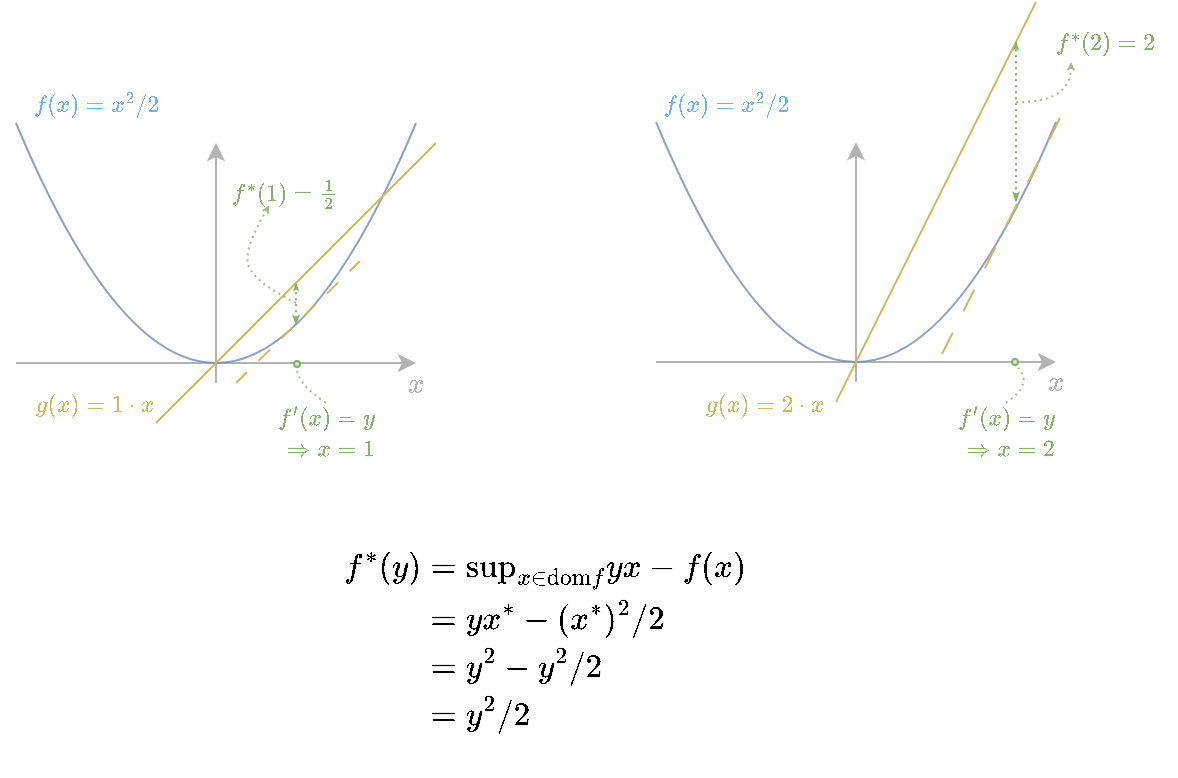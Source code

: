<mxfile>
    <diagram id="stcWzli57c0XViP1N1hx" name="Page-1">
        <mxGraphModel dx="321" dy="495" grid="1" gridSize="10" guides="1" tooltips="1" connect="1" arrows="1" fold="1" page="1" pageScale="1" pageWidth="850" pageHeight="1100" math="1" shadow="0">
            <root>
                <mxCell id="0"/>
                <mxCell id="1" parent="0"/>
                <mxCell id="2" value="&lt;font color=&quot;#66b2ff&quot;&gt;\(f(x)=x^2 /2\)&lt;/font&gt;" style="text;html=1;strokeColor=none;fillColor=none;align=center;verticalAlign=middle;whiteSpace=wrap;rounded=0;fontSize=10;" vertex="1" parent="1">
                    <mxGeometry x="25" y="60.5" width="70" height="20" as="geometry"/>
                </mxCell>
                <mxCell id="3" value="" style="endArrow=none;html=1;endSize=11;startSize=6;startArrow=classic;startFill=1;strokeColor=#B3B3B3;" edge="1" parent="1">
                    <mxGeometry width="50" height="50" relative="1" as="geometry">
                        <mxPoint x="220" y="200.5" as="sourcePoint"/>
                        <mxPoint x="20" y="200.5" as="targetPoint"/>
                    </mxGeometry>
                </mxCell>
                <mxCell id="4" value="&lt;font color=&quot;#b3b3b3&quot;&gt;\(x&lt;br&gt;\)&lt;/font&gt;" style="text;html=1;align=center;verticalAlign=middle;resizable=0;points=[];autosize=1;strokeColor=none;fillColor=none;" vertex="1" parent="1">
                    <mxGeometry x="200" y="190.5" width="40" height="40" as="geometry"/>
                </mxCell>
                <mxCell id="5" value="" style="endArrow=none;html=1;endSize=11;startSize=6;startArrow=classic;startFill=1;strokeColor=#B3B3B3;" edge="1" parent="1">
                    <mxGeometry width="50" height="50" relative="1" as="geometry">
                        <mxPoint x="120" y="90.5" as="sourcePoint"/>
                        <mxPoint x="120" y="210.5" as="targetPoint"/>
                    </mxGeometry>
                </mxCell>
                <mxCell id="6" value="" style="endArrow=none;html=1;startSize=6;endSize=11;curved=1;strokeColor=#6c8ebf;fillColor=#dae8fc;opacity=80;" edge="1" parent="1">
                    <mxGeometry width="50" height="50" relative="1" as="geometry">
                        <mxPoint x="20" y="80.5" as="sourcePoint"/>
                        <mxPoint x="220" y="80.5" as="targetPoint"/>
                        <Array as="points">
                            <mxPoint x="120" y="320.5"/>
                        </Array>
                    </mxGeometry>
                </mxCell>
                <mxCell id="9" value="" style="endArrow=none;html=1;fontSize=6;startSize=6;endSize=11;curved=1;strokeColor=#d6b656;fillColor=#fff2cc;" edge="1" parent="1">
                    <mxGeometry width="50" height="50" relative="1" as="geometry">
                        <mxPoint x="90" y="230.5" as="sourcePoint"/>
                        <mxPoint x="230" y="90.5" as="targetPoint"/>
                    </mxGeometry>
                </mxCell>
                <mxCell id="10" value="&lt;font color=&quot;#d6b656&quot;&gt;\(g(x)=1\cdot x\)&lt;/font&gt;" style="text;html=1;strokeColor=none;fillColor=none;align=center;verticalAlign=middle;whiteSpace=wrap;rounded=0;fontSize=10;" vertex="1" parent="1">
                    <mxGeometry x="30" y="210.5" width="60" height="20" as="geometry"/>
                </mxCell>
                <mxCell id="11" value="" style="endArrow=none;html=1;fontSize=6;startSize=6;endSize=11;curved=1;fillColor=#fff2cc;strokeColor=#d6b656;dashed=1;dashPattern=8 8;" edge="1" parent="1">
                    <mxGeometry width="50" height="50" relative="1" as="geometry">
                        <mxPoint x="130" y="210.5" as="sourcePoint"/>
                        <mxPoint x="192" y="149.5" as="targetPoint"/>
                    </mxGeometry>
                </mxCell>
                <mxCell id="12" value="" style="endArrow=classicThin;html=1;fontSize=6;startSize=2;endSize=1;fillColor=#d5e8d4;strokeColor=#82b366;rounded=0;startArrow=classicThin;startFill=1;endFill=1;dashed=1;dashPattern=1 2;" edge="1" parent="1">
                    <mxGeometry width="50" height="50" relative="1" as="geometry">
                        <mxPoint x="160" y="181.5" as="sourcePoint"/>
                        <mxPoint x="160" y="160.5" as="targetPoint"/>
                    </mxGeometry>
                </mxCell>
                <mxCell id="13" value="&lt;font color=&quot;#82b366&quot;&gt;\(f^*(1)=\frac{1}{2}\)&lt;/font&gt;" style="text;html=1;strokeColor=none;fillColor=none;align=center;verticalAlign=middle;whiteSpace=wrap;rounded=0;fontSize=10;" vertex="1" parent="1">
                    <mxGeometry x="140" y="110.5" width="30" height="10" as="geometry"/>
                </mxCell>
                <mxCell id="14" value="" style="endArrow=open;html=1;strokeColor=#82b366;fontSize=10;fontColor=#82B366;startSize=6;endSize=2;opacity=80;entryX=0.224;entryY=1.117;entryDx=0;entryDy=0;curved=1;endFill=0;fillColor=#d5e8d4;dashed=1;dashPattern=1 2;entryPerimeter=0;" edge="1" parent="1" target="13">
                    <mxGeometry width="50" height="50" relative="1" as="geometry">
                        <mxPoint x="160" y="170.5" as="sourcePoint"/>
                        <mxPoint x="140.5" y="124.5" as="targetPoint"/>
                        <Array as="points">
                            <mxPoint x="140" y="160.5"/>
                            <mxPoint x="133" y="144.5"/>
                        </Array>
                    </mxGeometry>
                </mxCell>
                <mxCell id="15" value="\(\begin{align}f'(x)=y \\ \Rightarrow x=1\end{align}\)" style="text;html=1;strokeColor=none;fillColor=none;align=center;verticalAlign=middle;whiteSpace=wrap;rounded=0;fontSize=10;fontColor=#82B366;" vertex="1" parent="1">
                    <mxGeometry x="150" y="220.5" width="50" height="30" as="geometry"/>
                </mxCell>
                <mxCell id="16" value="" style="ellipse;whiteSpace=wrap;html=1;aspect=fixed;fontSize=10;fillColor=#d5e8d4;strokeColor=#82b366;" vertex="1" parent="1">
                    <mxGeometry x="159" y="199.5" width="3" height="3" as="geometry"/>
                </mxCell>
                <mxCell id="18" value="" style="endArrow=none;dashed=1;html=1;dashPattern=1 2;strokeColor=#82b366;fontSize=10;fontColor=#82B366;startSize=2;endSize=1;opacity=80;entryX=0.5;entryY=1;entryDx=0;entryDy=0;exitX=0.5;exitY=0;exitDx=0;exitDy=0;fillColor=#d5e8d4;curved=1;" edge="1" parent="1" source="15" target="16">
                    <mxGeometry width="50" height="50" relative="1" as="geometry">
                        <mxPoint x="110" y="270.5" as="sourcePoint"/>
                        <mxPoint x="160" y="220.5" as="targetPoint"/>
                        <Array as="points">
                            <mxPoint x="160" y="210.5"/>
                        </Array>
                    </mxGeometry>
                </mxCell>
                <mxCell id="19" value="&lt;font color=&quot;#66b2ff&quot;&gt;\(f(x)=x^2 /2\)&lt;/font&gt;" style="text;html=1;strokeColor=none;fillColor=none;align=center;verticalAlign=middle;whiteSpace=wrap;rounded=0;fontSize=10;" vertex="1" parent="1">
                    <mxGeometry x="340" y="60.5" width="70" height="20" as="geometry"/>
                </mxCell>
                <mxCell id="20" value="" style="endArrow=none;html=1;endSize=11;startSize=6;startArrow=none;startFill=1;strokeColor=#B3B3B3;" edge="1" parent="1" source="31">
                    <mxGeometry width="50" height="50" relative="1" as="geometry">
                        <mxPoint x="540" y="200" as="sourcePoint"/>
                        <mxPoint x="340" y="200" as="targetPoint"/>
                    </mxGeometry>
                </mxCell>
                <mxCell id="21" value="&lt;font color=&quot;#b3b3b3&quot;&gt;\(x&lt;br&gt;\)&lt;/font&gt;" style="text;html=1;align=center;verticalAlign=middle;resizable=0;points=[];autosize=1;strokeColor=none;fillColor=none;" vertex="1" parent="1">
                    <mxGeometry x="520" y="190" width="40" height="40" as="geometry"/>
                </mxCell>
                <mxCell id="22" value="" style="endArrow=none;html=1;endSize=11;startSize=6;startArrow=classic;startFill=1;strokeColor=#B3B3B3;" edge="1" parent="1">
                    <mxGeometry width="50" height="50" relative="1" as="geometry">
                        <mxPoint x="440" y="90" as="sourcePoint"/>
                        <mxPoint x="440" y="210" as="targetPoint"/>
                    </mxGeometry>
                </mxCell>
                <mxCell id="23" value="" style="endArrow=none;html=1;startSize=6;endSize=11;curved=1;strokeColor=#6c8ebf;fillColor=#dae8fc;opacity=80;" edge="1" parent="1">
                    <mxGeometry width="50" height="50" relative="1" as="geometry">
                        <mxPoint x="340" y="80" as="sourcePoint"/>
                        <mxPoint x="540" y="80" as="targetPoint"/>
                        <Array as="points">
                            <mxPoint x="440" y="320"/>
                        </Array>
                    </mxGeometry>
                </mxCell>
                <mxCell id="24" value="" style="endArrow=none;html=1;fontSize=6;startSize=6;endSize=11;curved=1;strokeColor=#d6b656;fillColor=#fff2cc;" edge="1" parent="1">
                    <mxGeometry width="50" height="50" relative="1" as="geometry">
                        <mxPoint x="430" y="220" as="sourcePoint"/>
                        <mxPoint x="530" y="20" as="targetPoint"/>
                    </mxGeometry>
                </mxCell>
                <mxCell id="25" value="&lt;font color=&quot;#d6b656&quot;&gt;\(g(x)=2\cdot x\)&lt;/font&gt;" style="text;html=1;strokeColor=none;fillColor=none;align=center;verticalAlign=middle;whiteSpace=wrap;rounded=0;fontSize=10;" vertex="1" parent="1">
                    <mxGeometry x="365" y="210.5" width="60" height="20" as="geometry"/>
                </mxCell>
                <mxCell id="27" value="" style="endArrow=classicThin;html=1;fontSize=6;startSize=2;endSize=1;fillColor=#d5e8d4;strokeColor=#82b366;rounded=0;startArrow=classicThin;startFill=1;endFill=1;dashed=1;dashPattern=1 2;" edge="1" parent="1">
                    <mxGeometry width="50" height="50" relative="1" as="geometry">
                        <mxPoint x="520" y="120" as="sourcePoint"/>
                        <mxPoint x="520" y="40" as="targetPoint"/>
                    </mxGeometry>
                </mxCell>
                <mxCell id="28" value="&lt;font color=&quot;#82b366&quot;&gt;\(f^*(2)=2\)&lt;/font&gt;" style="text;html=1;strokeColor=none;fillColor=none;align=center;verticalAlign=middle;whiteSpace=wrap;rounded=0;fontSize=10;" vertex="1" parent="1">
                    <mxGeometry x="530" y="30" width="70" height="20" as="geometry"/>
                </mxCell>
                <mxCell id="29" value="" style="endArrow=open;html=1;strokeColor=#82b366;fontSize=10;fontColor=#82B366;startSize=6;endSize=2;opacity=80;entryX=0.25;entryY=1;entryDx=0;entryDy=0;endFill=0;fillColor=#d5e8d4;dashed=1;dashPattern=1 2;edgeStyle=orthogonalEdgeStyle;curved=1;" edge="1" parent="1" target="28">
                    <mxGeometry width="50" height="50" relative="1" as="geometry">
                        <mxPoint x="520" y="70" as="sourcePoint"/>
                        <mxPoint x="447.5" y="64" as="targetPoint"/>
                    </mxGeometry>
                </mxCell>
                <mxCell id="30" value="\(\begin{align}f'(x)=y \\ \Rightarrow x=2\end{align}\)" style="text;html=1;strokeColor=none;fillColor=none;align=center;verticalAlign=middle;whiteSpace=wrap;rounded=0;fontSize=10;fontColor=#82B366;" vertex="1" parent="1">
                    <mxGeometry x="490" y="220.5" width="50" height="30" as="geometry"/>
                </mxCell>
                <mxCell id="32" value="" style="endArrow=none;dashed=1;html=1;dashPattern=1 2;strokeColor=#82b366;fontSize=10;fontColor=#82B366;startSize=2;endSize=1;opacity=80;entryX=0.5;entryY=1;entryDx=0;entryDy=0;exitX=0.5;exitY=0;exitDx=0;exitDy=0;fillColor=#d5e8d4;curved=1;" edge="1" parent="1" source="30" target="31">
                    <mxGeometry width="50" height="50" relative="1" as="geometry">
                        <mxPoint x="430" y="270" as="sourcePoint"/>
                        <mxPoint x="480" y="220" as="targetPoint"/>
                        <Array as="points">
                            <mxPoint x="530" y="210"/>
                        </Array>
                    </mxGeometry>
                </mxCell>
                <mxCell id="34" value="" style="endArrow=none;html=1;fontSize=6;startSize=6;endSize=11;curved=1;strokeColor=#d6b656;fillColor=#fff2cc;dashed=1;dashPattern=12 12;" edge="1" parent="1">
                    <mxGeometry width="50" height="50" relative="1" as="geometry">
                        <mxPoint x="483" y="196" as="sourcePoint"/>
                        <mxPoint x="543" y="76" as="targetPoint"/>
                    </mxGeometry>
                </mxCell>
                <mxCell id="36" value="" style="endArrow=none;html=1;endSize=11;startSize=6;startArrow=classic;startFill=1;strokeColor=#B3B3B3;" edge="1" parent="1" target="31">
                    <mxGeometry width="50" height="50" relative="1" as="geometry">
                        <mxPoint x="540" y="200" as="sourcePoint"/>
                        <mxPoint x="340" y="200" as="targetPoint"/>
                    </mxGeometry>
                </mxCell>
                <mxCell id="31" value="" style="ellipse;whiteSpace=wrap;html=1;aspect=fixed;fontSize=10;fillColor=#d5e8d4;strokeColor=#82b366;" vertex="1" parent="1">
                    <mxGeometry x="518" y="198.5" width="3" height="3" as="geometry"/>
                </mxCell>
                <mxCell id="37" value="&lt;font style=&quot;font-size: 14px;&quot; color=&quot;#000000&quot;&gt;\(\begin{align*}&lt;br&gt;f^*(y)&amp;amp;=\text{sup}_{x\in\text{dom}f}{yx-f(x)}\\&lt;br&gt;&amp;amp;=yx^*-(x^*)^2/2\\&lt;br&gt;&amp;amp;=y^2-y^2/2\\&lt;br&gt;&amp;amp;=y^2/2&lt;br&gt;\end{align*}\)&lt;/font&gt;" style="text;html=1;strokeColor=none;fillColor=none;align=center;verticalAlign=middle;whiteSpace=wrap;rounded=0;fontSize=10;fontColor=#B3B3B3;" vertex="1" parent="1">
                    <mxGeometry x="205" y="300" width="160" height="80" as="geometry"/>
                </mxCell>
            </root>
        </mxGraphModel>
    </diagram>
</mxfile>